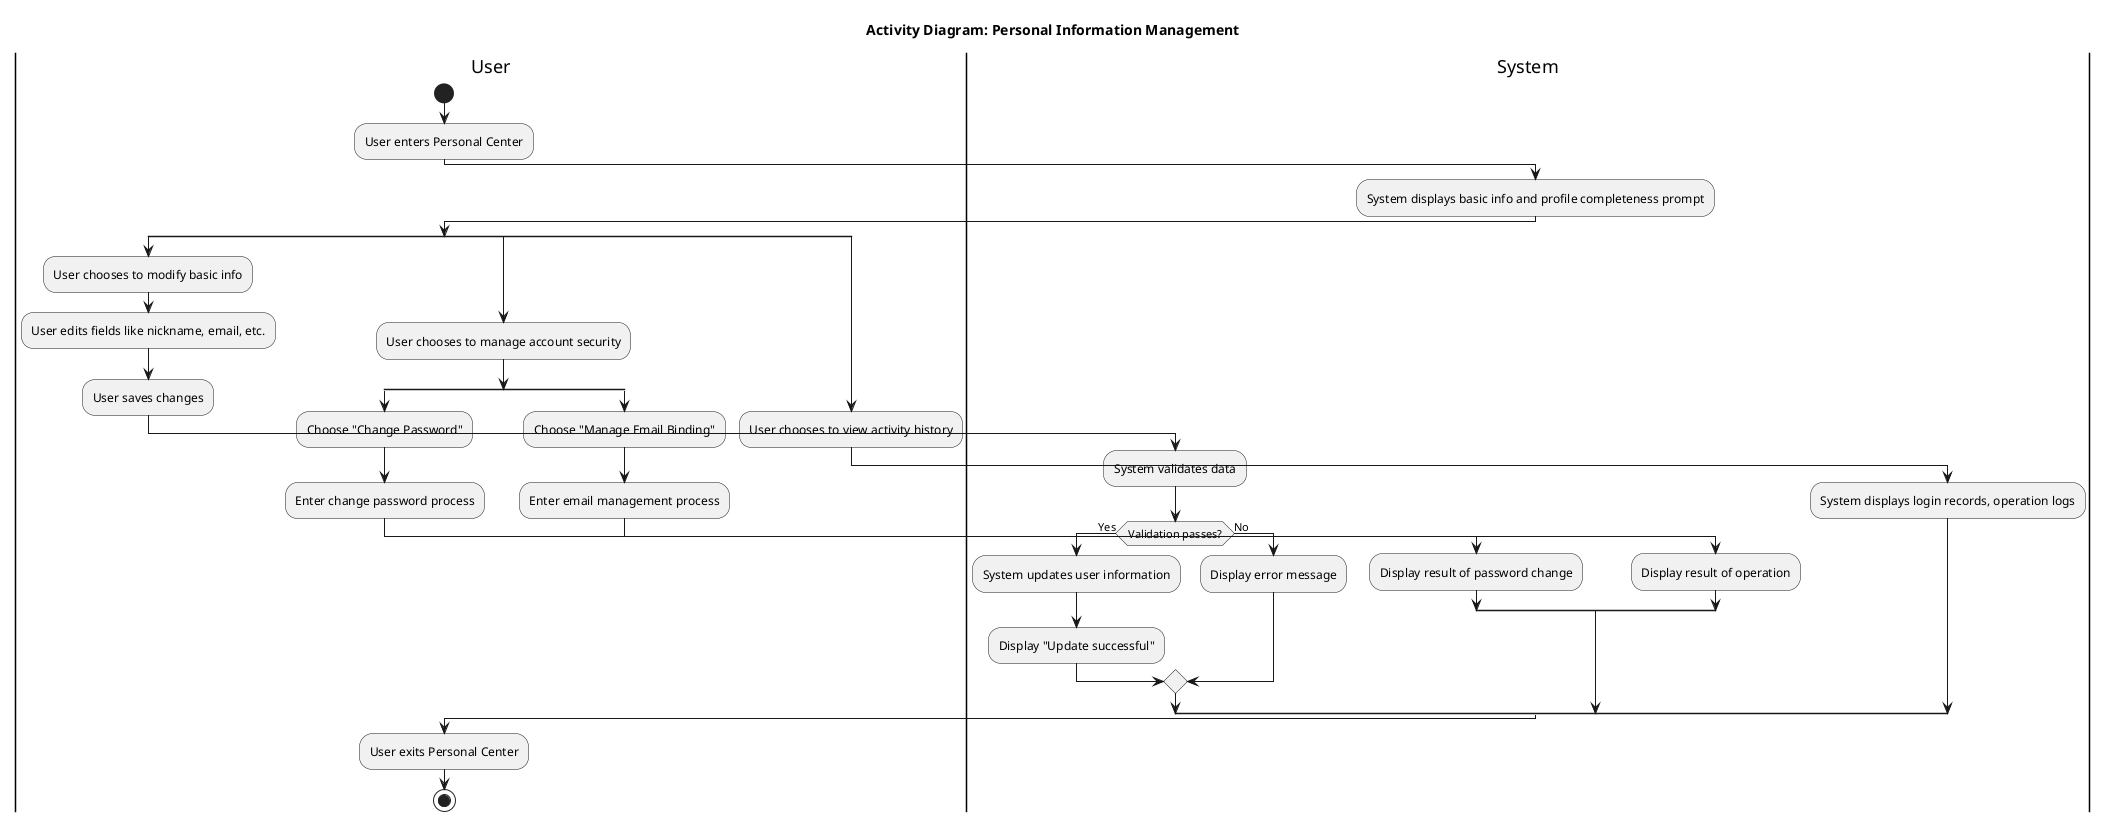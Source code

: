 @startuml
title Activity Diagram: Personal Information Management

|User|
start
:User enters Personal Center;

|System|
:System displays basic info and profile completeness prompt;

|User|
split
  :User chooses to modify basic info;
  :User edits fields like nickname, email, etc.;
  :User saves changes;
  
  |System|
  :System validates data;
  if (Validation passes?) then (Yes)
    :System updates user information;
    :Display "Update successful";
  else (No)
    :Display error message;
  endif
  
|User|
split again
  :User chooses to manage account security;
  split
    :Choose "Change Password";
    :Enter change password process;
    
    |System|
    :Display result of password change;
    
  |User|
  split again
    :Choose "Manage Email Binding";
    :Enter email management process;
    
    |System|
    :Display result of operation;
  endsplit
  
|User|
split again
  :User chooses to view activity history;
  
  |System|
  :System displays login records, operation logs;
endsplit

|User|
:User exits Personal Center;
stop

@enduml